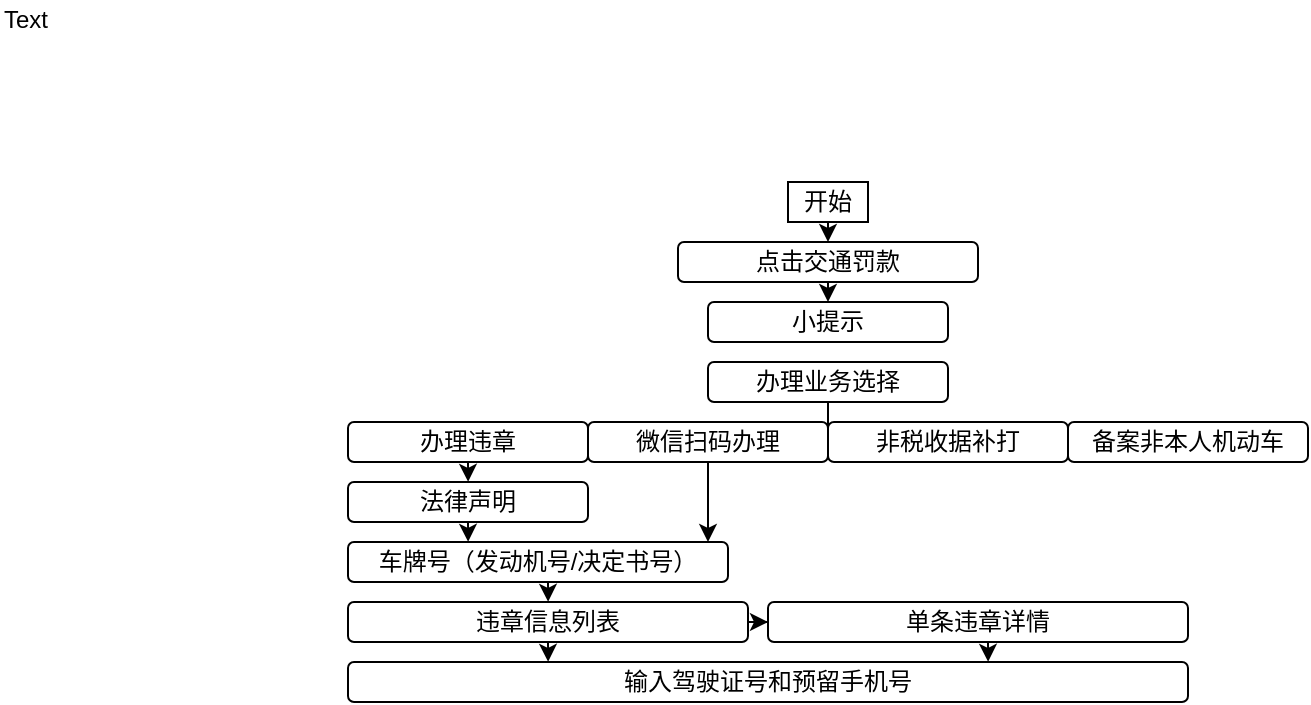 <mxfile version="10.9.8" type="github"><diagram id="ndR9qFB4PxclGGFzolPQ" name="Page-1"><mxGraphModel dx="2249" dy="1928" grid="1" gridSize="10" guides="1" tooltips="1" connect="1" arrows="1" fold="1" page="1" pageScale="1" pageWidth="827" pageHeight="1169" math="0" shadow="0"><root><mxCell id="0"/><mxCell id="1" parent="0"/><object label="开始" id="E2IPemV2ES7TqkhbUS5C-2"><mxCell style="rounded=0;whiteSpace=wrap;html=1;" parent="1" vertex="1"><mxGeometry x="370" y="20" width="40" height="20" as="geometry"/></mxCell></object><mxCell id="E2IPemV2ES7TqkhbUS5C-8" value="" style="endArrow=classic;html=1;exitX=0.5;exitY=1;exitDx=0;exitDy=0;" parent="1" source="E2IPemV2ES7TqkhbUS5C-2" edge="1"><mxGeometry width="50" height="50" relative="1" as="geometry"><mxPoint x="370" y="110" as="sourcePoint"/><mxPoint x="390" y="50" as="targetPoint"/></mxGeometry></mxCell><mxCell id="E2IPemV2ES7TqkhbUS5C-9" value="点击交通罚款" style="rounded=1;whiteSpace=wrap;html=1;" parent="1" vertex="1"><mxGeometry x="315" y="50" width="150" height="20" as="geometry"/></mxCell><mxCell id="E2IPemV2ES7TqkhbUS5C-10" value="" style="endArrow=classic;html=1;exitX=0.5;exitY=1;exitDx=0;exitDy=0;" parent="1" source="E2IPemV2ES7TqkhbUS5C-9" edge="1"><mxGeometry width="50" height="50" relative="1" as="geometry"><mxPoint x="330" y="140" as="sourcePoint"/><mxPoint x="390" y="80" as="targetPoint"/></mxGeometry></mxCell><mxCell id="E2IPemV2ES7TqkhbUS5C-11" value="小提示" style="rounded=1;whiteSpace=wrap;html=1;" parent="1" vertex="1"><mxGeometry x="330" y="80" width="120" height="20" as="geometry"/></mxCell><mxCell id="E2IPemV2ES7TqkhbUS5C-20" value="" style="edgeStyle=orthogonalEdgeStyle;rounded=0;orthogonalLoop=1;jettySize=auto;html=1;" parent="1" source="E2IPemV2ES7TqkhbUS5C-14" target="E2IPemV2ES7TqkhbUS5C-19" edge="1"><mxGeometry relative="1" as="geometry"/></mxCell><mxCell id="E2IPemV2ES7TqkhbUS5C-14" value="办理业务选择" style="rounded=1;whiteSpace=wrap;html=1;" parent="1" vertex="1"><mxGeometry x="330" y="110" width="120" height="20" as="geometry"/></mxCell><mxCell id="E2IPemV2ES7TqkhbUS5C-19" value="微信扫码办理" style="rounded=1;whiteSpace=wrap;html=1;" parent="1" vertex="1"><mxGeometry x="270" y="140" width="120" height="20" as="geometry"/></mxCell><mxCell id="E2IPemV2ES7TqkhbUS5C-26" value="办理违章" style="rounded=1;whiteSpace=wrap;html=1;" parent="1" vertex="1"><mxGeometry x="150" y="140" width="120" height="20" as="geometry"/></mxCell><mxCell id="E2IPemV2ES7TqkhbUS5C-31" value="法律声明" style="rounded=1;whiteSpace=wrap;html=1;" parent="1" vertex="1"><mxGeometry x="150" y="170" width="120" height="20" as="geometry"/></mxCell><mxCell id="E2IPemV2ES7TqkhbUS5C-34" value="车牌号（发动机号/决定书号）" style="rounded=1;whiteSpace=wrap;html=1;" parent="1" vertex="1"><mxGeometry x="150" y="200" width="190" height="20" as="geometry"/></mxCell><mxCell id="E2IPemV2ES7TqkhbUS5C-43" value="" style="edgeStyle=orthogonalEdgeStyle;rounded=0;orthogonalLoop=1;jettySize=auto;html=1;" parent="1" source="E2IPemV2ES7TqkhbUS5C-38" target="E2IPemV2ES7TqkhbUS5C-42" edge="1"><mxGeometry relative="1" as="geometry"/></mxCell><mxCell id="E2IPemV2ES7TqkhbUS5C-38" value="违章信息列表" style="rounded=1;whiteSpace=wrap;html=1;" parent="1" vertex="1"><mxGeometry x="150" y="230" width="200" height="20" as="geometry"/></mxCell><mxCell id="E2IPemV2ES7TqkhbUS5C-42" value="单条违章详情" style="rounded=1;whiteSpace=wrap;html=1;" parent="1" vertex="1"><mxGeometry x="360" y="230" width="210" height="20" as="geometry"/></mxCell><mxCell id="E2IPemV2ES7TqkhbUS5C-27" value="非税收据补打" style="rounded=1;whiteSpace=wrap;html=1;" parent="1" vertex="1"><mxGeometry x="390" y="140" width="120" height="20" as="geometry"/></mxCell><mxCell id="E2IPemV2ES7TqkhbUS5C-28" value="备案非本人机动车" style="rounded=1;whiteSpace=wrap;html=1;" parent="1" vertex="1"><mxGeometry x="510" y="140" width="120" height="20" as="geometry"/></mxCell><mxCell id="E2IPemV2ES7TqkhbUS5C-30" value="Text" style="text;html=1;resizable=0;points=[];autosize=1;align=left;verticalAlign=top;spacingTop=-4;" parent="1" vertex="1"><mxGeometry x="-24" y="-71" width="40" height="20" as="geometry"/></mxCell><mxCell id="E2IPemV2ES7TqkhbUS5C-52" value="" style="endArrow=classic;html=1;exitX=0.5;exitY=1;exitDx=0;exitDy=0;" parent="1" edge="1"><mxGeometry width="50" height="50" relative="1" as="geometry"><mxPoint x="210" y="160" as="sourcePoint"/><mxPoint x="210.069" y="169.931" as="targetPoint"/></mxGeometry></mxCell><mxCell id="E2IPemV2ES7TqkhbUS5C-53" value="" style="endArrow=classic;html=1;exitX=0.5;exitY=1;exitDx=0;exitDy=0;" parent="1" edge="1"><mxGeometry width="50" height="50" relative="1" as="geometry"><mxPoint x="210" y="190" as="sourcePoint"/><mxPoint x="210.069" y="199.931" as="targetPoint"/></mxGeometry></mxCell><mxCell id="E2IPemV2ES7TqkhbUS5C-55" value="" style="endArrow=classic;html=1;exitX=0.5;exitY=1;exitDx=0;exitDy=0;" parent="1" edge="1"><mxGeometry width="50" height="50" relative="1" as="geometry"><mxPoint x="250" y="220" as="sourcePoint"/><mxPoint x="250.069" y="229.931" as="targetPoint"/></mxGeometry></mxCell><mxCell id="E2IPemV2ES7TqkhbUS5C-56" value="" style="endArrow=classic;html=1;exitX=0.5;exitY=1;exitDx=0;exitDy=0;" parent="1" source="E2IPemV2ES7TqkhbUS5C-19" edge="1"><mxGeometry width="50" height="50" relative="1" as="geometry"><mxPoint x="320" y="170" as="sourcePoint"/><mxPoint x="330" y="200" as="targetPoint"/></mxGeometry></mxCell><mxCell id="E2IPemV2ES7TqkhbUS5C-57" value="输入驾驶证号和预留手机号" style="rounded=1;whiteSpace=wrap;html=1;" parent="1" vertex="1"><mxGeometry x="150" y="260" width="420" height="20" as="geometry"/></mxCell><mxCell id="E2IPemV2ES7TqkhbUS5C-58" value="" style="endArrow=classic;html=1;exitX=0.5;exitY=1;exitDx=0;exitDy=0;" parent="1" edge="1"><mxGeometry width="50" height="50" relative="1" as="geometry"><mxPoint x="250" y="250" as="sourcePoint"/><mxPoint x="250.069" y="259.931" as="targetPoint"/></mxGeometry></mxCell><mxCell id="E2IPemV2ES7TqkhbUS5C-59" value="" style="endArrow=classic;html=1;exitX=0.5;exitY=1;exitDx=0;exitDy=0;" parent="1" edge="1"><mxGeometry width="50" height="50" relative="1" as="geometry"><mxPoint x="470" y="250" as="sourcePoint"/><mxPoint x="470.069" y="259.931" as="targetPoint"/></mxGeometry></mxCell></root></mxGraphModel></diagram></mxfile>